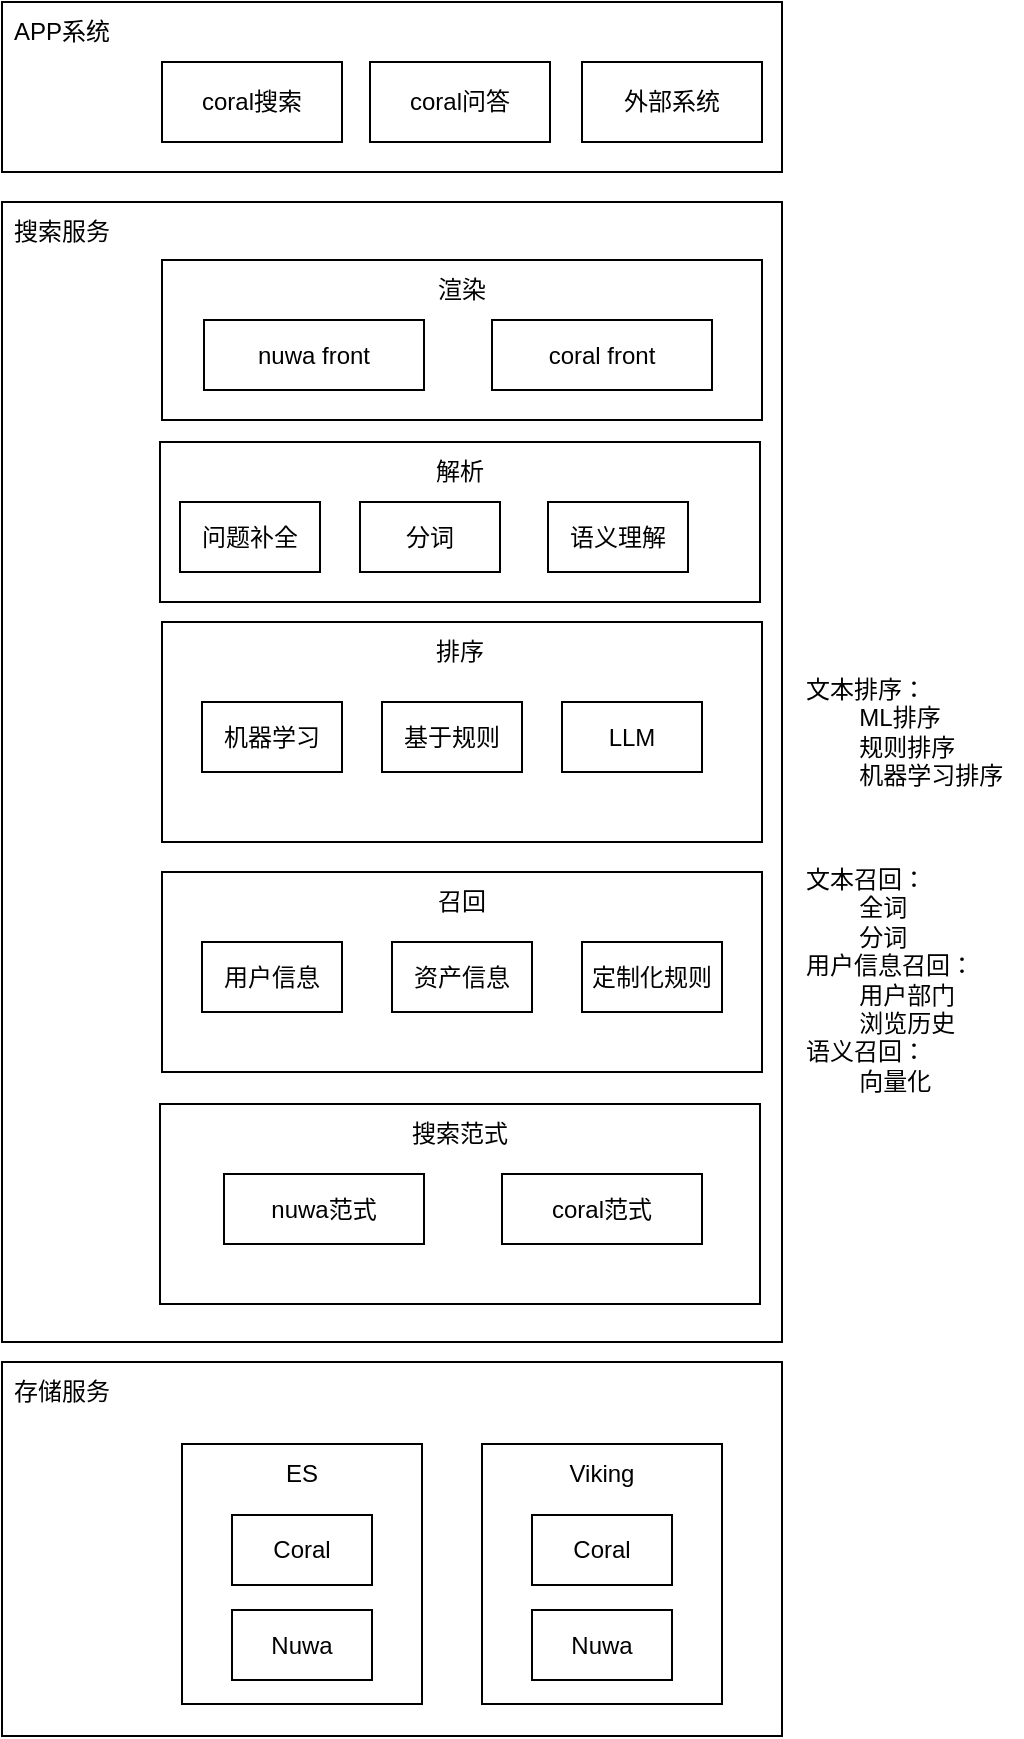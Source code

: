 <mxfile version="24.7.17">
  <diagram name="第 1 页" id="eamMsdwtu4UeMZCZsxqP">
    <mxGraphModel dx="723" dy="733" grid="1" gridSize="10" guides="1" tooltips="1" connect="1" arrows="1" fold="1" page="1" pageScale="1" pageWidth="827" pageHeight="1169" math="0" shadow="0">
      <root>
        <mxCell id="0" />
        <mxCell id="1" parent="0" />
        <mxCell id="WkEsFBFeogpZg_ynUTP_-15" value="" style="rounded=0;whiteSpace=wrap;html=1;" vertex="1" parent="1">
          <mxGeometry x="140" y="50" width="390" height="85" as="geometry" />
        </mxCell>
        <mxCell id="WkEsFBFeogpZg_ynUTP_-13" value="" style="rounded=0;whiteSpace=wrap;html=1;" vertex="1" parent="1">
          <mxGeometry x="140" y="150" width="390" height="570" as="geometry" />
        </mxCell>
        <mxCell id="LnjIlbvOi23F2FC-CPrr-1" value="" style="rounded=0;whiteSpace=wrap;html=1;" parent="1" vertex="1">
          <mxGeometry x="220" y="485" width="300" height="100" as="geometry" />
        </mxCell>
        <mxCell id="LnjIlbvOi23F2FC-CPrr-2" value="" style="rounded=0;whiteSpace=wrap;html=1;" parent="1" vertex="1">
          <mxGeometry x="220" y="360" width="300" height="110" as="geometry" />
        </mxCell>
        <mxCell id="LnjIlbvOi23F2FC-CPrr-3" value="coral搜索" style="rounded=0;whiteSpace=wrap;html=1;" parent="1" vertex="1">
          <mxGeometry x="220" y="80" width="90" height="40" as="geometry" />
        </mxCell>
        <mxCell id="LnjIlbvOi23F2FC-CPrr-6" value="coral问答" style="rounded=0;whiteSpace=wrap;html=1;" parent="1" vertex="1">
          <mxGeometry x="324" y="80" width="90" height="40" as="geometry" />
        </mxCell>
        <mxCell id="LnjIlbvOi23F2FC-CPrr-7" value="外部系统" style="rounded=0;whiteSpace=wrap;html=1;" parent="1" vertex="1">
          <mxGeometry x="430" y="80" width="90" height="40" as="geometry" />
        </mxCell>
        <mxCell id="LnjIlbvOi23F2FC-CPrr-8" value="召回" style="text;html=1;align=center;verticalAlign=middle;whiteSpace=wrap;rounded=0;" parent="1" vertex="1">
          <mxGeometry x="340" y="485" width="60" height="30" as="geometry" />
        </mxCell>
        <mxCell id="LnjIlbvOi23F2FC-CPrr-9" value="排序" style="text;html=1;align=center;verticalAlign=middle;whiteSpace=wrap;rounded=0;" parent="1" vertex="1">
          <mxGeometry x="339" y="360" width="60" height="30" as="geometry" />
        </mxCell>
        <mxCell id="LnjIlbvOi23F2FC-CPrr-10" value="" style="rounded=0;whiteSpace=wrap;html=1;" parent="1" vertex="1">
          <mxGeometry x="219" y="270" width="300" height="80" as="geometry" />
        </mxCell>
        <mxCell id="LnjIlbvOi23F2FC-CPrr-11" value="解析" style="text;html=1;align=center;verticalAlign=middle;whiteSpace=wrap;rounded=0;" parent="1" vertex="1">
          <mxGeometry x="339" y="270" width="60" height="30" as="geometry" />
        </mxCell>
        <mxCell id="LnjIlbvOi23F2FC-CPrr-12" value="用户信息" style="rounded=0;whiteSpace=wrap;html=1;" parent="1" vertex="1">
          <mxGeometry x="240" y="520" width="70" height="35" as="geometry" />
        </mxCell>
        <mxCell id="LnjIlbvOi23F2FC-CPrr-13" value="资产信息" style="rounded=0;whiteSpace=wrap;html=1;" parent="1" vertex="1">
          <mxGeometry x="335" y="520" width="70" height="35" as="geometry" />
        </mxCell>
        <mxCell id="LnjIlbvOi23F2FC-CPrr-14" value="定制化规则" style="rounded=0;whiteSpace=wrap;html=1;" parent="1" vertex="1">
          <mxGeometry x="430" y="520" width="70" height="35" as="geometry" />
        </mxCell>
        <mxCell id="LnjIlbvOi23F2FC-CPrr-15" value="机器学习" style="rounded=0;whiteSpace=wrap;html=1;" parent="1" vertex="1">
          <mxGeometry x="240" y="400" width="70" height="35" as="geometry" />
        </mxCell>
        <mxCell id="LnjIlbvOi23F2FC-CPrr-16" value="基于规则" style="rounded=0;whiteSpace=wrap;html=1;" parent="1" vertex="1">
          <mxGeometry x="330" y="400" width="70" height="35" as="geometry" />
        </mxCell>
        <mxCell id="LnjIlbvOi23F2FC-CPrr-18" value="&lt;div&gt;文本召回：&lt;/div&gt;&lt;div&gt;&lt;span style=&quot;white-space: pre;&quot;&gt;&#x9;&lt;/span&gt;全词&lt;/div&gt;&lt;div&gt;&lt;span style=&quot;white-space: pre;&quot;&gt;&#x9;&lt;/span&gt;分词&lt;br&gt;&lt;/div&gt;&lt;div&gt;用户信息召回：&lt;/div&gt;&lt;span style=&quot;white-space: pre;&quot;&gt;&#x9;&lt;/span&gt;用户部门&lt;div&gt;&lt;span style=&quot;white-space: pre;&quot;&gt;&#x9;&lt;/span&gt;浏览历史&lt;/div&gt;&lt;div&gt;语义召回：&lt;/div&gt;&lt;div&gt;&lt;span style=&quot;white-space: pre;&quot;&gt;&#x9;&lt;/span&gt;向量化&lt;/div&gt;" style="text;html=1;align=left;verticalAlign=middle;whiteSpace=wrap;rounded=0;" parent="1" vertex="1">
          <mxGeometry x="540" y="474" width="110" height="130" as="geometry" />
        </mxCell>
        <mxCell id="LnjIlbvOi23F2FC-CPrr-19" value="LLM" style="rounded=0;whiteSpace=wrap;html=1;" parent="1" vertex="1">
          <mxGeometry x="420" y="400" width="70" height="35" as="geometry" />
        </mxCell>
        <mxCell id="LnjIlbvOi23F2FC-CPrr-20" value="问题补全" style="rounded=0;whiteSpace=wrap;html=1;" parent="1" vertex="1">
          <mxGeometry x="229" y="300" width="70" height="35" as="geometry" />
        </mxCell>
        <mxCell id="LnjIlbvOi23F2FC-CPrr-21" value="分词" style="rounded=0;whiteSpace=wrap;html=1;" parent="1" vertex="1">
          <mxGeometry x="319" y="300" width="70" height="35" as="geometry" />
        </mxCell>
        <mxCell id="LnjIlbvOi23F2FC-CPrr-22" value="语义理解" style="rounded=0;whiteSpace=wrap;html=1;" parent="1" vertex="1">
          <mxGeometry x="413" y="300" width="70" height="35" as="geometry" />
        </mxCell>
        <mxCell id="WkEsFBFeogpZg_ynUTP_-3" value="" style="rounded=0;whiteSpace=wrap;html=1;" vertex="1" parent="1">
          <mxGeometry x="140" y="730" width="390" height="187" as="geometry" />
        </mxCell>
        <mxCell id="WkEsFBFeogpZg_ynUTP_-4" value="" style="rounded=0;whiteSpace=wrap;html=1;" vertex="1" parent="1">
          <mxGeometry x="230" y="771" width="120" height="130" as="geometry" />
        </mxCell>
        <mxCell id="WkEsFBFeogpZg_ynUTP_-5" value="" style="rounded=0;whiteSpace=wrap;html=1;" vertex="1" parent="1">
          <mxGeometry x="380" y="771" width="120" height="130" as="geometry" />
        </mxCell>
        <mxCell id="WkEsFBFeogpZg_ynUTP_-6" value="Coral" style="rounded=0;whiteSpace=wrap;html=1;" vertex="1" parent="1">
          <mxGeometry x="255" y="806.5" width="70" height="35" as="geometry" />
        </mxCell>
        <mxCell id="WkEsFBFeogpZg_ynUTP_-7" value="Coral" style="rounded=0;whiteSpace=wrap;html=1;" vertex="1" parent="1">
          <mxGeometry x="405" y="806.5" width="70" height="35" as="geometry" />
        </mxCell>
        <mxCell id="WkEsFBFeogpZg_ynUTP_-8" value="Nuwa" style="rounded=0;whiteSpace=wrap;html=1;" vertex="1" parent="1">
          <mxGeometry x="255" y="854" width="70" height="35" as="geometry" />
        </mxCell>
        <mxCell id="WkEsFBFeogpZg_ynUTP_-9" value="Nuwa" style="rounded=0;whiteSpace=wrap;html=1;" vertex="1" parent="1">
          <mxGeometry x="405" y="854" width="70" height="35" as="geometry" />
        </mxCell>
        <mxCell id="WkEsFBFeogpZg_ynUTP_-10" value="ES" style="text;html=1;align=center;verticalAlign=middle;whiteSpace=wrap;rounded=0;" vertex="1" parent="1">
          <mxGeometry x="260" y="771" width="60" height="30" as="geometry" />
        </mxCell>
        <mxCell id="WkEsFBFeogpZg_ynUTP_-11" value="Viking" style="text;html=1;align=center;verticalAlign=middle;whiteSpace=wrap;rounded=0;" vertex="1" parent="1">
          <mxGeometry x="410" y="771" width="60" height="30" as="geometry" />
        </mxCell>
        <mxCell id="WkEsFBFeogpZg_ynUTP_-12" value="存储服务" style="text;html=1;align=center;verticalAlign=middle;whiteSpace=wrap;rounded=0;" vertex="1" parent="1">
          <mxGeometry x="140" y="730" width="60" height="30" as="geometry" />
        </mxCell>
        <mxCell id="WkEsFBFeogpZg_ynUTP_-14" value="搜索服务" style="text;html=1;align=center;verticalAlign=middle;whiteSpace=wrap;rounded=0;" vertex="1" parent="1">
          <mxGeometry x="140" y="150" width="60" height="30" as="geometry" />
        </mxCell>
        <mxCell id="WkEsFBFeogpZg_ynUTP_-16" value="APP系统" style="text;html=1;align=center;verticalAlign=middle;whiteSpace=wrap;rounded=0;" vertex="1" parent="1">
          <mxGeometry x="140" y="50" width="60" height="30" as="geometry" />
        </mxCell>
        <mxCell id="WkEsFBFeogpZg_ynUTP_-17" value="&lt;div&gt;文本排序：&lt;/div&gt;&lt;div&gt;&lt;span style=&quot;white-space: pre;&quot;&gt;&#x9;&lt;/span&gt;ML排序&lt;/div&gt;&lt;div&gt;&lt;span style=&quot;white-space: pre;&quot;&gt;&#x9;&lt;/span&gt;规则排序&lt;br&gt;&lt;/div&gt;&lt;div&gt;&lt;span style=&quot;white-space: pre;&quot;&gt;&#x9;&lt;/span&gt;机器学习排序&lt;br&gt;&lt;/div&gt;" style="text;html=1;align=left;verticalAlign=middle;whiteSpace=wrap;rounded=0;" vertex="1" parent="1">
          <mxGeometry x="540" y="375" width="110" height="80" as="geometry" />
        </mxCell>
        <mxCell id="WkEsFBFeogpZg_ynUTP_-19" value="" style="rounded=0;whiteSpace=wrap;html=1;" vertex="1" parent="1">
          <mxGeometry x="219" y="601" width="300" height="100" as="geometry" />
        </mxCell>
        <mxCell id="WkEsFBFeogpZg_ynUTP_-20" value="搜索范式" style="text;html=1;align=center;verticalAlign=middle;whiteSpace=wrap;rounded=0;" vertex="1" parent="1">
          <mxGeometry x="339" y="601" width="60" height="30" as="geometry" />
        </mxCell>
        <mxCell id="WkEsFBFeogpZg_ynUTP_-21" value="nuwa范式" style="rounded=0;whiteSpace=wrap;html=1;" vertex="1" parent="1">
          <mxGeometry x="251" y="636" width="100" height="35" as="geometry" />
        </mxCell>
        <mxCell id="WkEsFBFeogpZg_ynUTP_-22" value="coral范式" style="rounded=0;whiteSpace=wrap;html=1;" vertex="1" parent="1">
          <mxGeometry x="390" y="636" width="100" height="35" as="geometry" />
        </mxCell>
        <mxCell id="WkEsFBFeogpZg_ynUTP_-24" value="" style="rounded=0;whiteSpace=wrap;html=1;" vertex="1" parent="1">
          <mxGeometry x="220" y="179" width="300" height="80" as="geometry" />
        </mxCell>
        <mxCell id="WkEsFBFeogpZg_ynUTP_-25" value="渲染" style="text;html=1;align=center;verticalAlign=middle;whiteSpace=wrap;rounded=0;" vertex="1" parent="1">
          <mxGeometry x="340" y="179" width="60" height="30" as="geometry" />
        </mxCell>
        <mxCell id="WkEsFBFeogpZg_ynUTP_-26" value="nuwa front" style="rounded=0;whiteSpace=wrap;html=1;" vertex="1" parent="1">
          <mxGeometry x="241" y="209" width="110" height="35" as="geometry" />
        </mxCell>
        <mxCell id="WkEsFBFeogpZg_ynUTP_-27" value="coral front" style="rounded=0;whiteSpace=wrap;html=1;" vertex="1" parent="1">
          <mxGeometry x="385" y="209" width="110" height="35" as="geometry" />
        </mxCell>
      </root>
    </mxGraphModel>
  </diagram>
</mxfile>
